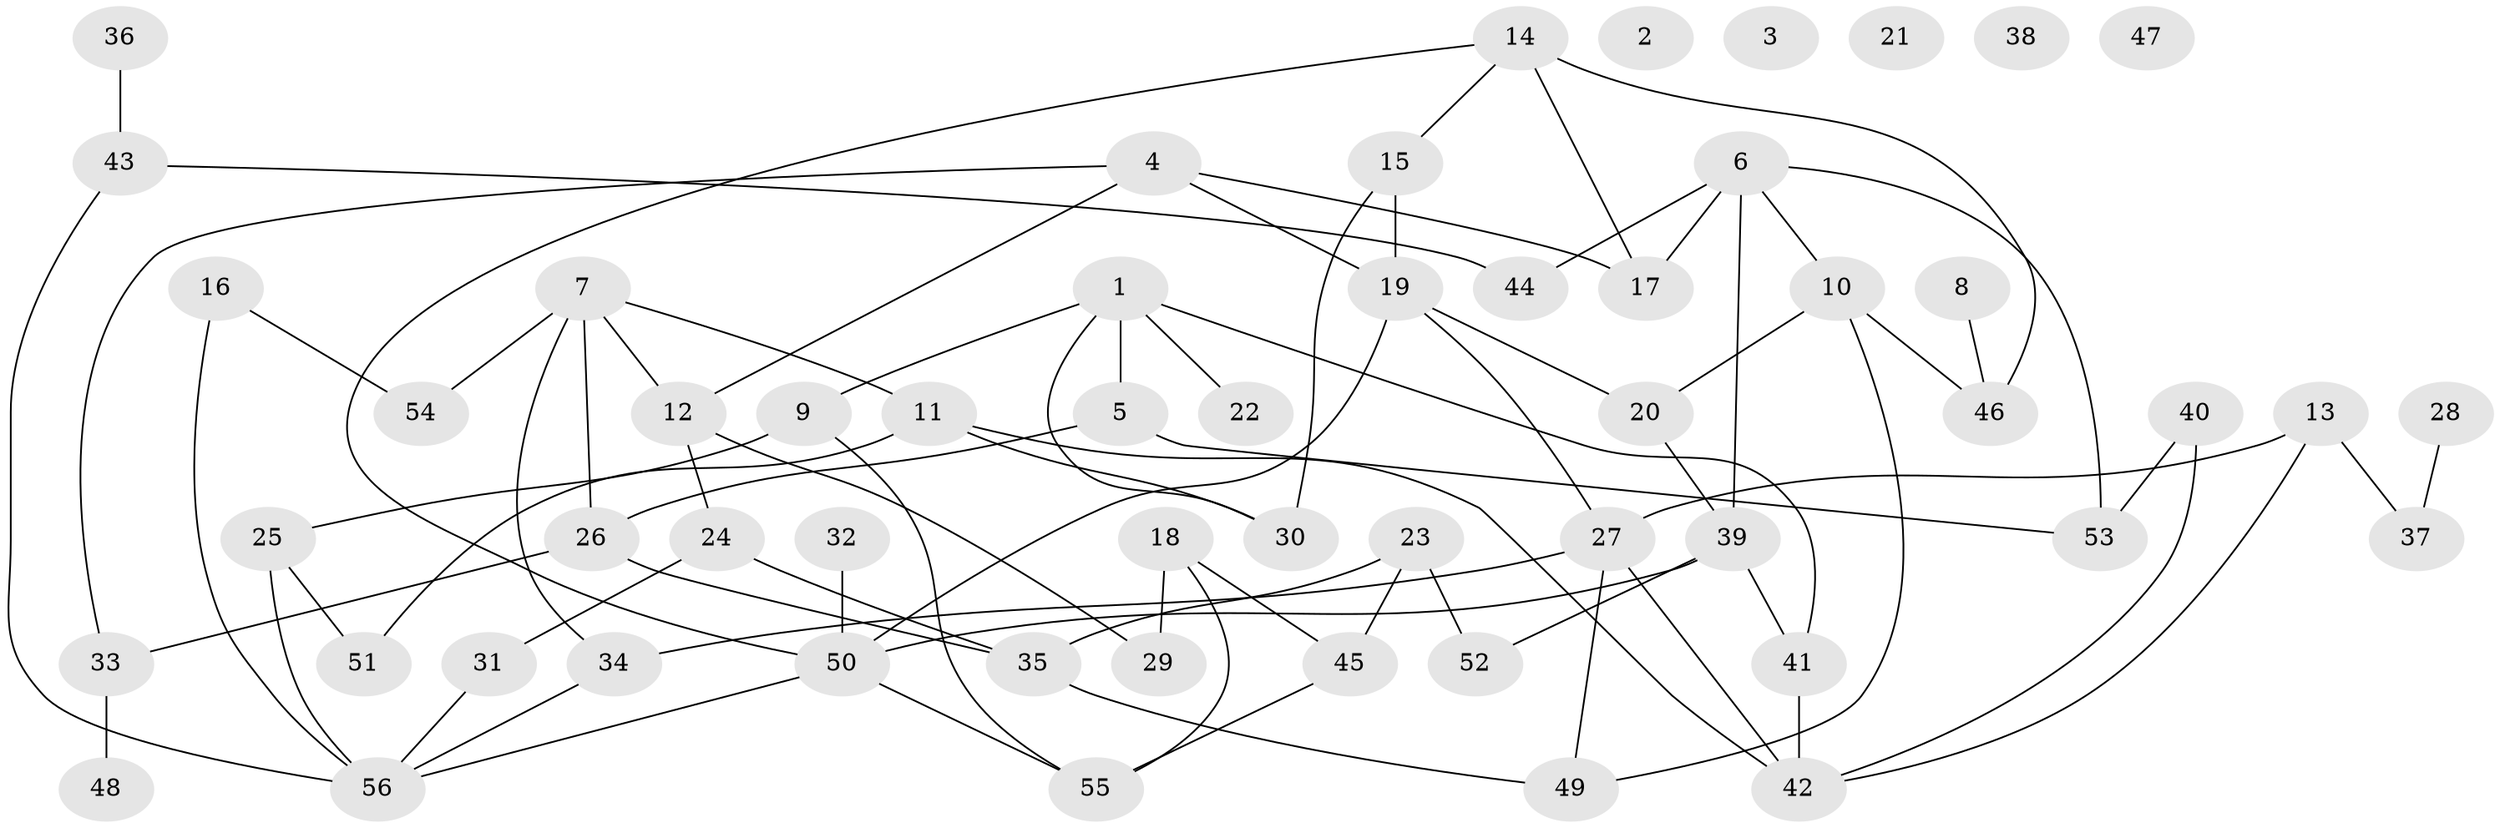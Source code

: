 // Generated by graph-tools (version 1.1) at 2025/49/03/09/25 03:49:13]
// undirected, 56 vertices, 80 edges
graph export_dot {
graph [start="1"]
  node [color=gray90,style=filled];
  1;
  2;
  3;
  4;
  5;
  6;
  7;
  8;
  9;
  10;
  11;
  12;
  13;
  14;
  15;
  16;
  17;
  18;
  19;
  20;
  21;
  22;
  23;
  24;
  25;
  26;
  27;
  28;
  29;
  30;
  31;
  32;
  33;
  34;
  35;
  36;
  37;
  38;
  39;
  40;
  41;
  42;
  43;
  44;
  45;
  46;
  47;
  48;
  49;
  50;
  51;
  52;
  53;
  54;
  55;
  56;
  1 -- 5;
  1 -- 9;
  1 -- 22;
  1 -- 30;
  1 -- 41;
  4 -- 12;
  4 -- 17;
  4 -- 19;
  4 -- 33;
  5 -- 26;
  5 -- 53;
  6 -- 10;
  6 -- 17;
  6 -- 39;
  6 -- 44;
  6 -- 53;
  7 -- 11;
  7 -- 12;
  7 -- 26;
  7 -- 34;
  7 -- 54;
  8 -- 46;
  9 -- 25;
  9 -- 55;
  10 -- 20;
  10 -- 46;
  10 -- 49;
  11 -- 30;
  11 -- 42;
  11 -- 51;
  12 -- 24;
  12 -- 29;
  13 -- 27;
  13 -- 37;
  13 -- 42;
  14 -- 15;
  14 -- 17;
  14 -- 46;
  14 -- 50;
  15 -- 19;
  15 -- 30;
  16 -- 54;
  16 -- 56;
  18 -- 29;
  18 -- 45;
  18 -- 55;
  19 -- 20;
  19 -- 27;
  19 -- 50;
  20 -- 39;
  23 -- 35;
  23 -- 45;
  23 -- 52;
  24 -- 31;
  24 -- 35;
  25 -- 51;
  25 -- 56;
  26 -- 33;
  26 -- 35;
  27 -- 34;
  27 -- 42;
  27 -- 49;
  28 -- 37;
  31 -- 56;
  32 -- 50;
  33 -- 48;
  34 -- 56;
  35 -- 49;
  36 -- 43;
  39 -- 41;
  39 -- 50;
  39 -- 52;
  40 -- 42;
  40 -- 53;
  41 -- 42;
  43 -- 44;
  43 -- 56;
  45 -- 55;
  50 -- 55;
  50 -- 56;
}
